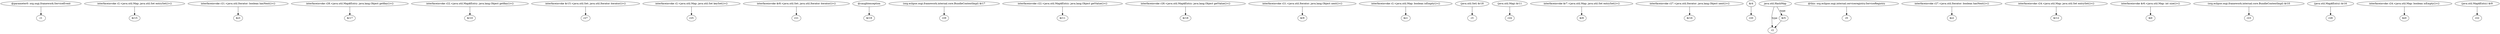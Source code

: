 digraph g {
0[label="@parameter0: org.osgi.framework.ServiceEvent"]
1[label="r1"]
0->1[label=""]
2[label="interfaceinvoke r2.<java.util.Map: java.util.Set entrySet()>()"]
3[label="$r15"]
2->3[label=""]
4[label="interfaceinvoke r21.<java.util.Iterator: boolean hasNext()>()"]
5[label="$z3"]
4->5[label=""]
6[label="interfaceinvoke r28.<java.util.Map$Entry: java.lang.Object getKey()>()"]
7[label="$r17"]
6->7[label=""]
8[label="interfaceinvoke r22.<java.util.Map$Entry: java.lang.Object getKey()>()"]
9[label="$r10"]
8->9[label=""]
10[label="interfaceinvoke $r15.<java.util.Set: java.util.Iterator iterator()>()"]
11[label="r27"]
10->11[label=""]
12[label="interfaceinvoke r2.<java.util.Map: java.util.Set keySet()>()"]
13[label="r25"]
12->13[label=""]
14[label="interfaceinvoke $r8.<java.util.Set: java.util.Iterator iterator()>()"]
15[label="r21"]
14->15[label=""]
16[label="@caughtexception"]
17[label="$r19"]
16->17[label=""]
18[label="(org.eclipse.osgi.framework.internal.core.BundleContextImpl) $r17"]
19[label="r29"]
18->19[label=""]
20[label="interfaceinvoke r22.<java.util.Map$Entry: java.lang.Object getValue()>()"]
21[label="$r11"]
20->21[label=""]
22[label="interfaceinvoke r28.<java.util.Map$Entry: java.lang.Object getValue()>()"]
23[label="$r18"]
22->23[label=""]
24[label="interfaceinvoke r21.<java.util.Iterator: java.lang.Object next()>()"]
25[label="$r9"]
24->25[label=""]
26[label="interfaceinvoke r2.<java.util.Map: boolean isEmpty()>()"]
27[label="$z1"]
26->27[label=""]
28[label="(java.util.Set) $r18"]
29[label="r3"]
28->29[label=""]
30[label="(java.util.Map) $r11"]
31[label="r24"]
30->31[label=""]
32[label="interfaceinvoke $r7.<java.util.Map: java.util.Set entrySet()>()"]
33[label="$r8"]
32->33[label=""]
34[label="interfaceinvoke r27.<java.util.Iterator: java.lang.Object next()>()"]
35[label="$r16"]
34->35[label=""]
36[label="$r4"]
37[label="r20"]
36->37[label=""]
38[label="java.util.HashMap"]
39[label="r2"]
38->39[label="type"]
40[label="$r5"]
38->40[label="type"]
40->39[label=""]
41[label="@this: org.eclipse.osgi.internal.serviceregistry.ServiceRegistry"]
42[label="r0"]
41->42[label=""]
43[label="interfaceinvoke r27.<java.util.Iterator: boolean hasNext()>()"]
44[label="$z2"]
43->44[label=""]
45[label="interfaceinvoke r24.<java.util.Map: java.util.Set entrySet()>()"]
46[label="$r12"]
45->46[label=""]
47[label="interfaceinvoke $r6.<java.util.Map: int size()>()"]
48[label="$i0"]
47->48[label=""]
49[label="(org.eclipse.osgi.framework.internal.core.BundleContextImpl) $r10"]
50[label="r23"]
49->50[label=""]
51[label="(java.util.Map$Entry) $r16"]
52[label="r28"]
51->52[label=""]
53[label="interfaceinvoke r24.<java.util.Map: boolean isEmpty()>()"]
54[label="$z0"]
53->54[label=""]
55[label="(java.util.Map$Entry) $r9"]
56[label="r22"]
55->56[label=""]
}